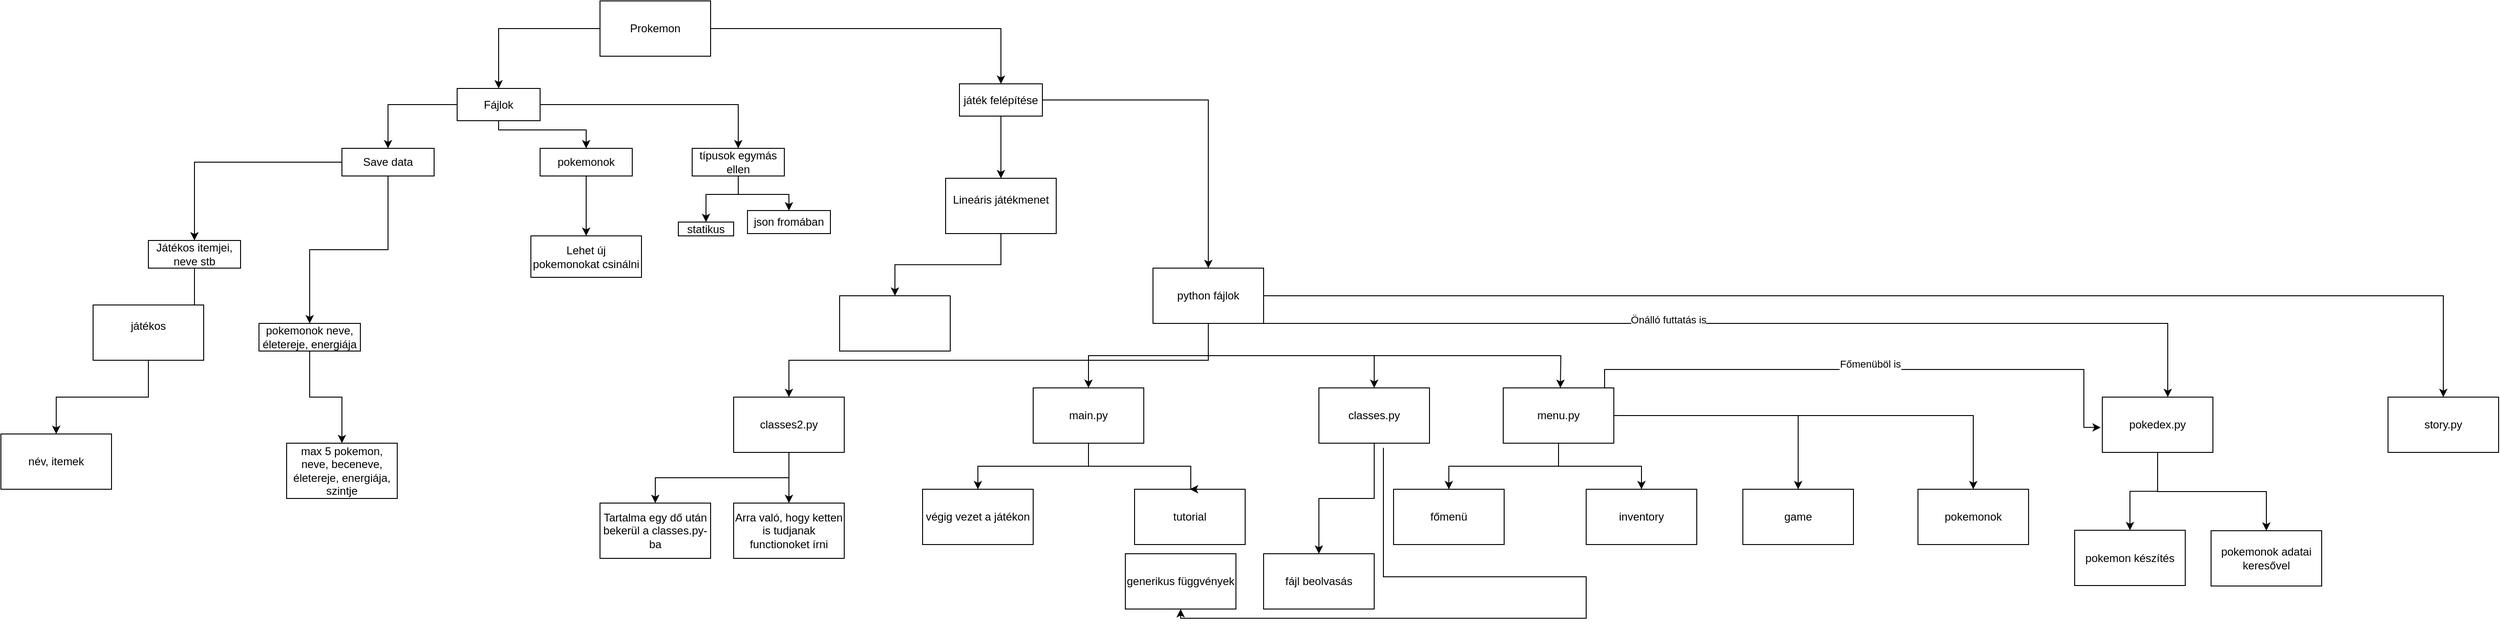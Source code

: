<mxfile version="24.0.4" type="github">
  <diagram name="1 oldal" id="rJjOgKtLqAj0au_ih0mq">
    <mxGraphModel dx="2261" dy="746" grid="1" gridSize="10" guides="1" tooltips="1" connect="1" arrows="1" fold="1" page="1" pageScale="1" pageWidth="827" pageHeight="1169" math="0" shadow="0">
      <root>
        <mxCell id="0" />
        <mxCell id="1" parent="0" />
        <mxCell id="IxbcF2EGTxCfE7CKFI7H-4" style="edgeStyle=orthogonalEdgeStyle;rounded=0;orthogonalLoop=1;jettySize=auto;html=1;entryX=0.5;entryY=0;entryDx=0;entryDy=0;" parent="1" source="d10xtDlweWYbyBGK5G75-1" target="IxbcF2EGTxCfE7CKFI7H-1" edge="1">
          <mxGeometry relative="1" as="geometry" />
        </mxCell>
        <mxCell id="IxbcF2EGTxCfE7CKFI7H-5" style="edgeStyle=orthogonalEdgeStyle;rounded=0;orthogonalLoop=1;jettySize=auto;html=1;entryX=0.5;entryY=0;entryDx=0;entryDy=0;" parent="1" source="d10xtDlweWYbyBGK5G75-1" target="IxbcF2EGTxCfE7CKFI7H-2" edge="1">
          <mxGeometry relative="1" as="geometry">
            <Array as="points">
              <mxPoint x="210" y="150" />
              <mxPoint x="305" y="150" />
            </Array>
          </mxGeometry>
        </mxCell>
        <mxCell id="IxbcF2EGTxCfE7CKFI7H-6" style="edgeStyle=orthogonalEdgeStyle;rounded=0;orthogonalLoop=1;jettySize=auto;html=1;entryX=0.5;entryY=0;entryDx=0;entryDy=0;" parent="1" source="d10xtDlweWYbyBGK5G75-1" target="IxbcF2EGTxCfE7CKFI7H-3" edge="1">
          <mxGeometry relative="1" as="geometry" />
        </mxCell>
        <mxCell id="d10xtDlweWYbyBGK5G75-1" value="Fájlok" style="rounded=0;whiteSpace=wrap;html=1;" parent="1" vertex="1">
          <mxGeometry x="165" y="105" width="90" height="35" as="geometry" />
        </mxCell>
        <mxCell id="IxbcF2EGTxCfE7CKFI7H-12" style="edgeStyle=orthogonalEdgeStyle;rounded=0;orthogonalLoop=1;jettySize=auto;html=1;entryX=0.5;entryY=0;entryDx=0;entryDy=0;" parent="1" source="d10xtDlweWYbyBGK5G75-2" target="IxbcF2EGTxCfE7CKFI7H-7" edge="1">
          <mxGeometry relative="1" as="geometry" />
        </mxCell>
        <mxCell id="IxbcF2EGTxCfE7CKFI7H-13" style="edgeStyle=orthogonalEdgeStyle;rounded=0;orthogonalLoop=1;jettySize=auto;html=1;entryX=0.5;entryY=0;entryDx=0;entryDy=0;" parent="1" source="d10xtDlweWYbyBGK5G75-2" target="d10xtDlweWYbyBGK5G75-1" edge="1">
          <mxGeometry relative="1" as="geometry" />
        </mxCell>
        <mxCell id="d10xtDlweWYbyBGK5G75-2" value="Prokemon" style="rounded=0;whiteSpace=wrap;html=1;" parent="1" vertex="1">
          <mxGeometry x="320" y="10" width="120" height="60" as="geometry" />
        </mxCell>
        <mxCell id="IxbcF2EGTxCfE7CKFI7H-9" style="edgeStyle=orthogonalEdgeStyle;rounded=0;orthogonalLoop=1;jettySize=auto;html=1;entryX=0.5;entryY=0;entryDx=0;entryDy=0;" parent="1" source="IxbcF2EGTxCfE7CKFI7H-1" target="IxbcF2EGTxCfE7CKFI7H-8" edge="1">
          <mxGeometry relative="1" as="geometry" />
        </mxCell>
        <mxCell id="IxbcF2EGTxCfE7CKFI7H-11" style="edgeStyle=orthogonalEdgeStyle;rounded=0;orthogonalLoop=1;jettySize=auto;html=1;entryX=0.5;entryY=0;entryDx=0;entryDy=0;" parent="1" source="IxbcF2EGTxCfE7CKFI7H-1" target="IxbcF2EGTxCfE7CKFI7H-10" edge="1">
          <mxGeometry relative="1" as="geometry" />
        </mxCell>
        <mxCell id="IxbcF2EGTxCfE7CKFI7H-1" value="Save data" style="rounded=0;whiteSpace=wrap;html=1;" parent="1" vertex="1">
          <mxGeometry x="40" y="170" width="100" height="30" as="geometry" />
        </mxCell>
        <mxCell id="IxbcF2EGTxCfE7CKFI7H-21" value="" style="edgeStyle=orthogonalEdgeStyle;rounded=0;orthogonalLoop=1;jettySize=auto;html=1;" parent="1" source="IxbcF2EGTxCfE7CKFI7H-2" target="IxbcF2EGTxCfE7CKFI7H-20" edge="1">
          <mxGeometry relative="1" as="geometry" />
        </mxCell>
        <mxCell id="IxbcF2EGTxCfE7CKFI7H-2" value="pokemonok" style="rounded=0;whiteSpace=wrap;html=1;" parent="1" vertex="1">
          <mxGeometry x="255" y="170" width="100" height="30" as="geometry" />
        </mxCell>
        <mxCell id="IxbcF2EGTxCfE7CKFI7H-15" value="" style="edgeStyle=orthogonalEdgeStyle;rounded=0;orthogonalLoop=1;jettySize=auto;html=1;" parent="1" source="IxbcF2EGTxCfE7CKFI7H-3" target="IxbcF2EGTxCfE7CKFI7H-14" edge="1">
          <mxGeometry relative="1" as="geometry">
            <Array as="points">
              <mxPoint x="470" y="220" />
              <mxPoint x="525" y="220" />
            </Array>
          </mxGeometry>
        </mxCell>
        <mxCell id="IxbcF2EGTxCfE7CKFI7H-23" value="" style="edgeStyle=orthogonalEdgeStyle;rounded=0;orthogonalLoop=1;jettySize=auto;html=1;" parent="1" source="IxbcF2EGTxCfE7CKFI7H-3" target="IxbcF2EGTxCfE7CKFI7H-22" edge="1">
          <mxGeometry relative="1" as="geometry">
            <Array as="points">
              <mxPoint x="470" y="220" />
              <mxPoint x="435" y="220" />
            </Array>
          </mxGeometry>
        </mxCell>
        <mxCell id="IxbcF2EGTxCfE7CKFI7H-3" value="típusok egymás ellen" style="rounded=0;whiteSpace=wrap;html=1;" parent="1" vertex="1">
          <mxGeometry x="420" y="170" width="100" height="30" as="geometry" />
        </mxCell>
        <mxCell id="IxbcF2EGTxCfE7CKFI7H-17" value="" style="edgeStyle=orthogonalEdgeStyle;rounded=0;orthogonalLoop=1;jettySize=auto;html=1;" parent="1" source="IxbcF2EGTxCfE7CKFI7H-7" target="IxbcF2EGTxCfE7CKFI7H-16" edge="1">
          <mxGeometry relative="1" as="geometry" />
        </mxCell>
        <mxCell id="bGF5uxhV3qYtsZNJjD4V-1" style="edgeStyle=orthogonalEdgeStyle;rounded=0;orthogonalLoop=1;jettySize=auto;html=1;exitX=1;exitY=0.5;exitDx=0;exitDy=0;entryX=0.5;entryY=0;entryDx=0;entryDy=0;" parent="1" source="IxbcF2EGTxCfE7CKFI7H-7" target="bGF5uxhV3qYtsZNJjD4V-2" edge="1">
          <mxGeometry relative="1" as="geometry">
            <mxPoint x="980" y="300" as="targetPoint" />
          </mxGeometry>
        </mxCell>
        <mxCell id="IxbcF2EGTxCfE7CKFI7H-7" value="játék felépítése" style="rounded=0;whiteSpace=wrap;html=1;" parent="1" vertex="1">
          <mxGeometry x="710" y="100" width="90" height="35" as="geometry" />
        </mxCell>
        <mxCell id="-ZaZVUxMQNNrcyTArNtI-1" style="edgeStyle=orthogonalEdgeStyle;rounded=0;orthogonalLoop=1;jettySize=auto;html=1;" edge="1" parent="1" source="IxbcF2EGTxCfE7CKFI7H-8">
          <mxGeometry relative="1" as="geometry">
            <mxPoint x="-170" y="380" as="targetPoint" />
          </mxGeometry>
        </mxCell>
        <mxCell id="IxbcF2EGTxCfE7CKFI7H-8" value="Játékos itemjei, neve stb" style="rounded=0;whiteSpace=wrap;html=1;" parent="1" vertex="1">
          <mxGeometry x="-170" y="270" width="100" height="30" as="geometry" />
        </mxCell>
        <mxCell id="-ZaZVUxMQNNrcyTArNtI-6" style="edgeStyle=orthogonalEdgeStyle;rounded=0;orthogonalLoop=1;jettySize=auto;html=1;exitX=0.5;exitY=1;exitDx=0;exitDy=0;entryX=0.5;entryY=0;entryDx=0;entryDy=0;" edge="1" parent="1" source="IxbcF2EGTxCfE7CKFI7H-10" target="-ZaZVUxMQNNrcyTArNtI-5">
          <mxGeometry relative="1" as="geometry" />
        </mxCell>
        <mxCell id="IxbcF2EGTxCfE7CKFI7H-10" value="pokemonok neve, életereje, energiája" style="rounded=0;whiteSpace=wrap;html=1;" parent="1" vertex="1">
          <mxGeometry x="-50" y="360" width="110" height="30" as="geometry" />
        </mxCell>
        <mxCell id="IxbcF2EGTxCfE7CKFI7H-14" value="json fromában" style="whiteSpace=wrap;html=1;rounded=0;" parent="1" vertex="1">
          <mxGeometry x="480" y="237.5" width="90" height="25" as="geometry" />
        </mxCell>
        <mxCell id="bGF5uxhV3qYtsZNJjD4V-39" style="edgeStyle=orthogonalEdgeStyle;rounded=0;orthogonalLoop=1;jettySize=auto;html=1;exitX=0.5;exitY=1;exitDx=0;exitDy=0;entryX=0.5;entryY=0;entryDx=0;entryDy=0;" parent="1" source="IxbcF2EGTxCfE7CKFI7H-16" target="bGF5uxhV3qYtsZNJjD4V-38" edge="1">
          <mxGeometry relative="1" as="geometry" />
        </mxCell>
        <mxCell id="IxbcF2EGTxCfE7CKFI7H-16" value="Lineáris játékmenet&lt;div&gt;&lt;br&gt;&lt;/div&gt;" style="whiteSpace=wrap;html=1;rounded=0;" parent="1" vertex="1">
          <mxGeometry x="695" y="202.5" width="120" height="60" as="geometry" />
        </mxCell>
        <mxCell id="IxbcF2EGTxCfE7CKFI7H-20" value="Lehet új pokemonokat csinálni" style="whiteSpace=wrap;html=1;rounded=0;" parent="1" vertex="1">
          <mxGeometry x="245" y="265" width="120" height="45" as="geometry" />
        </mxCell>
        <mxCell id="IxbcF2EGTxCfE7CKFI7H-22" value="statikus" style="whiteSpace=wrap;html=1;rounded=0;" parent="1" vertex="1">
          <mxGeometry x="405" y="250" width="60" height="15" as="geometry" />
        </mxCell>
        <mxCell id="bGF5uxhV3qYtsZNJjD4V-6" style="edgeStyle=orthogonalEdgeStyle;rounded=0;orthogonalLoop=1;jettySize=auto;html=1;exitX=0.5;exitY=1;exitDx=0;exitDy=0;entryX=0.5;entryY=0;entryDx=0;entryDy=0;" parent="1" source="bGF5uxhV3qYtsZNJjD4V-2" target="bGF5uxhV3qYtsZNJjD4V-5" edge="1">
          <mxGeometry relative="1" as="geometry" />
        </mxCell>
        <mxCell id="bGF5uxhV3qYtsZNJjD4V-10" style="edgeStyle=orthogonalEdgeStyle;rounded=0;orthogonalLoop=1;jettySize=auto;html=1;exitX=0.5;exitY=1;exitDx=0;exitDy=0;" parent="1" source="bGF5uxhV3qYtsZNJjD4V-2" target="bGF5uxhV3qYtsZNJjD4V-3" edge="1">
          <mxGeometry relative="1" as="geometry" />
        </mxCell>
        <mxCell id="bGF5uxhV3qYtsZNJjD4V-11" style="edgeStyle=orthogonalEdgeStyle;rounded=0;orthogonalLoop=1;jettySize=auto;html=1;exitX=0.5;exitY=1;exitDx=0;exitDy=0;" parent="1" source="bGF5uxhV3qYtsZNJjD4V-2" edge="1">
          <mxGeometry relative="1" as="geometry">
            <mxPoint x="1362" y="430" as="targetPoint" />
          </mxGeometry>
        </mxCell>
        <mxCell id="bGF5uxhV3qYtsZNJjD4V-22" style="edgeStyle=orthogonalEdgeStyle;rounded=0;orthogonalLoop=1;jettySize=auto;html=1;exitX=1;exitY=0.5;exitDx=0;exitDy=0;" parent="1" edge="1">
          <mxGeometry relative="1" as="geometry">
            <mxPoint x="2021" y="440" as="targetPoint" />
            <mxPoint x="1040" y="339.97" as="sourcePoint" />
            <Array as="points">
              <mxPoint x="1040" y="360" />
              <mxPoint x="2021" y="360" />
            </Array>
          </mxGeometry>
        </mxCell>
        <mxCell id="bGF5uxhV3qYtsZNJjD4V-31" value="Önálló futtatás is" style="edgeLabel;html=1;align=center;verticalAlign=middle;resizable=0;points=[];" parent="bGF5uxhV3qYtsZNJjD4V-22" vertex="1" connectable="0">
          <mxGeometry x="-0.151" y="4" relative="1" as="geometry">
            <mxPoint as="offset" />
          </mxGeometry>
        </mxCell>
        <mxCell id="bGF5uxhV3qYtsZNJjD4V-46" style="edgeStyle=orthogonalEdgeStyle;rounded=0;orthogonalLoop=1;jettySize=auto;html=1;exitX=0.5;exitY=1;exitDx=0;exitDy=0;entryX=0.5;entryY=0;entryDx=0;entryDy=0;" parent="1" source="bGF5uxhV3qYtsZNJjD4V-2" target="bGF5uxhV3qYtsZNJjD4V-45" edge="1">
          <mxGeometry relative="1" as="geometry" />
        </mxCell>
        <mxCell id="bGF5uxhV3qYtsZNJjD4V-53" style="edgeStyle=orthogonalEdgeStyle;rounded=0;orthogonalLoop=1;jettySize=auto;html=1;exitX=1;exitY=0.5;exitDx=0;exitDy=0;" parent="1" source="bGF5uxhV3qYtsZNJjD4V-2" target="bGF5uxhV3qYtsZNJjD4V-52" edge="1">
          <mxGeometry relative="1" as="geometry" />
        </mxCell>
        <mxCell id="bGF5uxhV3qYtsZNJjD4V-2" value="python fájlok" style="whiteSpace=wrap;html=1;rounded=0;" parent="1" vertex="1">
          <mxGeometry x="920" y="300" width="120" height="60" as="geometry" />
        </mxCell>
        <mxCell id="bGF5uxhV3qYtsZNJjD4V-36" style="edgeStyle=orthogonalEdgeStyle;rounded=0;orthogonalLoop=1;jettySize=auto;html=1;exitX=0.5;exitY=1;exitDx=0;exitDy=0;" parent="1" source="bGF5uxhV3qYtsZNJjD4V-3" target="bGF5uxhV3qYtsZNJjD4V-35" edge="1">
          <mxGeometry relative="1" as="geometry" />
        </mxCell>
        <mxCell id="bGF5uxhV3qYtsZNJjD4V-43" style="edgeStyle=orthogonalEdgeStyle;rounded=0;orthogonalLoop=1;jettySize=auto;html=1;exitX=0.5;exitY=1;exitDx=0;exitDy=0;" parent="1" target="bGF5uxhV3qYtsZNJjD4V-42" edge="1">
          <mxGeometry relative="1" as="geometry">
            <mxPoint x="1170" y="495.0" as="sourcePoint" />
            <mxPoint x="1370" y="660" as="targetPoint" />
            <Array as="points">
              <mxPoint x="1170" y="635" />
              <mxPoint x="1390" y="635" />
              <mxPoint x="1390" y="680" />
              <mxPoint x="950" y="680" />
            </Array>
          </mxGeometry>
        </mxCell>
        <mxCell id="bGF5uxhV3qYtsZNJjD4V-3" value="classes.py" style="whiteSpace=wrap;html=1;rounded=0;" parent="1" vertex="1">
          <mxGeometry x="1100" y="430" width="120" height="60" as="geometry" />
        </mxCell>
        <mxCell id="bGF5uxhV3qYtsZNJjD4V-4" value="tutorial" style="whiteSpace=wrap;html=1;rounded=0;" parent="1" vertex="1">
          <mxGeometry x="900" y="540" width="120" height="60" as="geometry" />
        </mxCell>
        <mxCell id="bGF5uxhV3qYtsZNJjD4V-8" style="edgeStyle=orthogonalEdgeStyle;rounded=0;orthogonalLoop=1;jettySize=auto;html=1;exitX=0.5;exitY=1;exitDx=0;exitDy=0;entryX=0.5;entryY=0;entryDx=0;entryDy=0;" parent="1" source="bGF5uxhV3qYtsZNJjD4V-5" target="bGF5uxhV3qYtsZNJjD4V-7" edge="1">
          <mxGeometry relative="1" as="geometry" />
        </mxCell>
        <mxCell id="bGF5uxhV3qYtsZNJjD4V-9" style="edgeStyle=orthogonalEdgeStyle;rounded=0;orthogonalLoop=1;jettySize=auto;html=1;exitX=0.5;exitY=1;exitDx=0;exitDy=0;" parent="1" source="bGF5uxhV3qYtsZNJjD4V-5" edge="1">
          <mxGeometry relative="1" as="geometry">
            <mxPoint x="960" y="540" as="targetPoint" />
            <Array as="points">
              <mxPoint x="850" y="515" />
              <mxPoint x="961" y="515" />
            </Array>
          </mxGeometry>
        </mxCell>
        <mxCell id="bGF5uxhV3qYtsZNJjD4V-5" value="main.py" style="whiteSpace=wrap;html=1;rounded=0;" parent="1" vertex="1">
          <mxGeometry x="790" y="430" width="120" height="60" as="geometry" />
        </mxCell>
        <mxCell id="bGF5uxhV3qYtsZNJjD4V-7" value="végig vezet a játékon" style="whiteSpace=wrap;html=1;rounded=0;" parent="1" vertex="1">
          <mxGeometry x="670" y="540" width="120" height="60" as="geometry" />
        </mxCell>
        <mxCell id="bGF5uxhV3qYtsZNJjD4V-17" style="edgeStyle=orthogonalEdgeStyle;rounded=0;orthogonalLoop=1;jettySize=auto;html=1;exitX=0.5;exitY=1;exitDx=0;exitDy=0;" parent="1" source="bGF5uxhV3qYtsZNJjD4V-12" target="bGF5uxhV3qYtsZNJjD4V-16" edge="1">
          <mxGeometry relative="1" as="geometry" />
        </mxCell>
        <mxCell id="bGF5uxhV3qYtsZNJjD4V-18" style="edgeStyle=orthogonalEdgeStyle;rounded=0;orthogonalLoop=1;jettySize=auto;html=1;exitX=0.5;exitY=1;exitDx=0;exitDy=0;" parent="1" source="bGF5uxhV3qYtsZNJjD4V-12" target="bGF5uxhV3qYtsZNJjD4V-15" edge="1">
          <mxGeometry relative="1" as="geometry" />
        </mxCell>
        <mxCell id="bGF5uxhV3qYtsZNJjD4V-19" style="edgeStyle=orthogonalEdgeStyle;rounded=0;orthogonalLoop=1;jettySize=auto;html=1;exitX=1;exitY=0.5;exitDx=0;exitDy=0;entryX=0.5;entryY=0;entryDx=0;entryDy=0;" parent="1" source="bGF5uxhV3qYtsZNJjD4V-12" target="bGF5uxhV3qYtsZNJjD4V-14" edge="1">
          <mxGeometry relative="1" as="geometry" />
        </mxCell>
        <mxCell id="bGF5uxhV3qYtsZNJjD4V-20" style="edgeStyle=orthogonalEdgeStyle;rounded=0;orthogonalLoop=1;jettySize=auto;html=1;exitX=1;exitY=0.5;exitDx=0;exitDy=0;entryX=0.5;entryY=0;entryDx=0;entryDy=0;" parent="1" source="bGF5uxhV3qYtsZNJjD4V-12" target="bGF5uxhV3qYtsZNJjD4V-13" edge="1">
          <mxGeometry relative="1" as="geometry" />
        </mxCell>
        <mxCell id="bGF5uxhV3qYtsZNJjD4V-29" style="edgeStyle=orthogonalEdgeStyle;rounded=0;orthogonalLoop=1;jettySize=auto;html=1;exitX=1;exitY=0;exitDx=0;exitDy=0;entryX=-0.014;entryY=0.549;entryDx=0;entryDy=0;entryPerimeter=0;" parent="1" target="bGF5uxhV3qYtsZNJjD4V-23" edge="1">
          <mxGeometry relative="1" as="geometry">
            <mxPoint x="1410" y="430" as="sourcePoint" />
            <mxPoint x="1950" y="460" as="targetPoint" />
            <Array as="points">
              <mxPoint x="1410" y="410" />
              <mxPoint x="1930" y="410" />
              <mxPoint x="1930" y="473" />
            </Array>
          </mxGeometry>
        </mxCell>
        <mxCell id="bGF5uxhV3qYtsZNJjD4V-30" value="Főmenüböl is" style="edgeLabel;html=1;align=center;verticalAlign=middle;resizable=0;points=[];" parent="bGF5uxhV3qYtsZNJjD4V-29" vertex="1" connectable="0">
          <mxGeometry x="-0.008" y="2" relative="1" as="geometry">
            <mxPoint y="-4" as="offset" />
          </mxGeometry>
        </mxCell>
        <mxCell id="bGF5uxhV3qYtsZNJjD4V-12" value="menu.py" style="whiteSpace=wrap;html=1;rounded=0;" parent="1" vertex="1">
          <mxGeometry x="1300" y="430" width="120" height="60" as="geometry" />
        </mxCell>
        <mxCell id="bGF5uxhV3qYtsZNJjD4V-13" value="pokemonok" style="whiteSpace=wrap;html=1;rounded=0;" parent="1" vertex="1">
          <mxGeometry x="1750" y="540" width="120" height="60" as="geometry" />
        </mxCell>
        <mxCell id="bGF5uxhV3qYtsZNJjD4V-14" value="game" style="whiteSpace=wrap;html=1;rounded=0;" parent="1" vertex="1">
          <mxGeometry x="1560" y="540" width="120" height="60" as="geometry" />
        </mxCell>
        <mxCell id="bGF5uxhV3qYtsZNJjD4V-15" value="inventory" style="whiteSpace=wrap;html=1;rounded=0;" parent="1" vertex="1">
          <mxGeometry x="1390" y="540" width="120" height="60" as="geometry" />
        </mxCell>
        <mxCell id="bGF5uxhV3qYtsZNJjD4V-16" value="főmenü" style="whiteSpace=wrap;html=1;rounded=0;" parent="1" vertex="1">
          <mxGeometry x="1181" y="540" width="120" height="60" as="geometry" />
        </mxCell>
        <mxCell id="bGF5uxhV3qYtsZNJjD4V-26" style="edgeStyle=orthogonalEdgeStyle;rounded=0;orthogonalLoop=1;jettySize=auto;html=1;exitX=0.5;exitY=1;exitDx=0;exitDy=0;entryX=0.5;entryY=0;entryDx=0;entryDy=0;" parent="1" source="bGF5uxhV3qYtsZNJjD4V-23" target="bGF5uxhV3qYtsZNJjD4V-25" edge="1">
          <mxGeometry relative="1" as="geometry" />
        </mxCell>
        <mxCell id="bGF5uxhV3qYtsZNJjD4V-28" style="edgeStyle=orthogonalEdgeStyle;rounded=0;orthogonalLoop=1;jettySize=auto;html=1;exitX=0.5;exitY=1;exitDx=0;exitDy=0;entryX=0.5;entryY=0;entryDx=0;entryDy=0;" parent="1" source="bGF5uxhV3qYtsZNJjD4V-23" target="bGF5uxhV3qYtsZNJjD4V-24" edge="1">
          <mxGeometry relative="1" as="geometry" />
        </mxCell>
        <mxCell id="bGF5uxhV3qYtsZNJjD4V-23" value="pokedex.py" style="whiteSpace=wrap;html=1;rounded=0;" parent="1" vertex="1">
          <mxGeometry x="1950" y="440" width="120" height="60" as="geometry" />
        </mxCell>
        <mxCell id="bGF5uxhV3qYtsZNJjD4V-24" value="pokemonok adatai&lt;div&gt;keresővel&lt;/div&gt;" style="whiteSpace=wrap;html=1;rounded=0;" parent="1" vertex="1">
          <mxGeometry x="2068" y="585" width="120" height="60" as="geometry" />
        </mxCell>
        <mxCell id="bGF5uxhV3qYtsZNJjD4V-25" value="pokemon készítés" style="whiteSpace=wrap;html=1;rounded=0;" parent="1" vertex="1">
          <mxGeometry x="1920" y="584.5" width="120" height="60" as="geometry" />
        </mxCell>
        <mxCell id="bGF5uxhV3qYtsZNJjD4V-35" value="fájl beolvasás" style="rounded=0;whiteSpace=wrap;html=1;" parent="1" vertex="1">
          <mxGeometry x="1040" y="610" width="120" height="60" as="geometry" />
        </mxCell>
        <mxCell id="bGF5uxhV3qYtsZNJjD4V-38" value="" style="rounded=0;whiteSpace=wrap;html=1;" parent="1" vertex="1">
          <mxGeometry x="580" y="330" width="120" height="60" as="geometry" />
        </mxCell>
        <mxCell id="bGF5uxhV3qYtsZNJjD4V-42" value="generikus függvények" style="rounded=0;whiteSpace=wrap;html=1;" parent="1" vertex="1">
          <mxGeometry x="890" y="610" width="120" height="60" as="geometry" />
        </mxCell>
        <mxCell id="bGF5uxhV3qYtsZNJjD4V-48" style="edgeStyle=orthogonalEdgeStyle;rounded=0;orthogonalLoop=1;jettySize=auto;html=1;exitX=0.5;exitY=1;exitDx=0;exitDy=0;entryX=0.5;entryY=0;entryDx=0;entryDy=0;" parent="1" source="bGF5uxhV3qYtsZNJjD4V-45" target="bGF5uxhV3qYtsZNJjD4V-47" edge="1">
          <mxGeometry relative="1" as="geometry" />
        </mxCell>
        <mxCell id="bGF5uxhV3qYtsZNJjD4V-51" style="edgeStyle=orthogonalEdgeStyle;rounded=0;orthogonalLoop=1;jettySize=auto;html=1;exitX=0.5;exitY=1;exitDx=0;exitDy=0;" parent="1" source="bGF5uxhV3qYtsZNJjD4V-45" target="bGF5uxhV3qYtsZNJjD4V-50" edge="1">
          <mxGeometry relative="1" as="geometry" />
        </mxCell>
        <mxCell id="bGF5uxhV3qYtsZNJjD4V-45" value="classes2.py" style="rounded=0;whiteSpace=wrap;html=1;" parent="1" vertex="1">
          <mxGeometry x="465" y="440" width="120" height="60" as="geometry" />
        </mxCell>
        <mxCell id="bGF5uxhV3qYtsZNJjD4V-47" value="Arra való, hogy ketten is tudjanak functionoket írni" style="rounded=0;whiteSpace=wrap;html=1;" parent="1" vertex="1">
          <mxGeometry x="465" y="555" width="120" height="60" as="geometry" />
        </mxCell>
        <mxCell id="bGF5uxhV3qYtsZNJjD4V-50" value="Tartalma egy dő után bekerül a classes.py-ba" style="rounded=0;whiteSpace=wrap;html=1;" parent="1" vertex="1">
          <mxGeometry x="320" y="555" width="120" height="60" as="geometry" />
        </mxCell>
        <mxCell id="bGF5uxhV3qYtsZNJjD4V-52" value="&lt;div&gt;story.py&lt;/div&gt;" style="whiteSpace=wrap;html=1;rounded=0;" parent="1" vertex="1">
          <mxGeometry x="2260" y="440" width="120" height="60" as="geometry" />
        </mxCell>
        <mxCell id="-ZaZVUxMQNNrcyTArNtI-4" value="" style="edgeStyle=orthogonalEdgeStyle;rounded=0;orthogonalLoop=1;jettySize=auto;html=1;" edge="1" parent="1" source="-ZaZVUxMQNNrcyTArNtI-2" target="-ZaZVUxMQNNrcyTArNtI-3">
          <mxGeometry relative="1" as="geometry" />
        </mxCell>
        <mxCell id="-ZaZVUxMQNNrcyTArNtI-2" value="játékos&lt;div&gt;&lt;br&gt;&lt;/div&gt;" style="rounded=0;whiteSpace=wrap;html=1;" vertex="1" parent="1">
          <mxGeometry x="-230" y="340" width="120" height="60" as="geometry" />
        </mxCell>
        <mxCell id="-ZaZVUxMQNNrcyTArNtI-3" value="név, itemek" style="whiteSpace=wrap;html=1;rounded=0;" vertex="1" parent="1">
          <mxGeometry x="-330" y="480" width="120" height="60" as="geometry" />
        </mxCell>
        <mxCell id="-ZaZVUxMQNNrcyTArNtI-5" value="max 5 pokemon, neve, beceneve, életereje, energiája, szintje" style="rounded=0;whiteSpace=wrap;html=1;" vertex="1" parent="1">
          <mxGeometry x="-20" y="490" width="120" height="60" as="geometry" />
        </mxCell>
      </root>
    </mxGraphModel>
  </diagram>
</mxfile>
